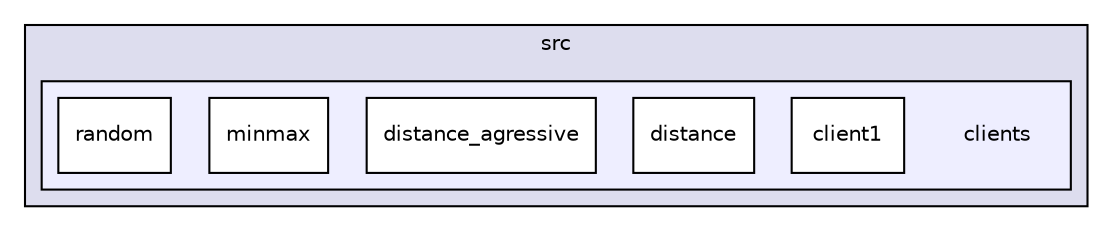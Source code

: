 digraph "/home/quatadah/STUDIES/projects/projetss6-quor-12812/src/clients" {
  compound=true
  node [ fontsize="10", fontname="Helvetica"];
  edge [ labelfontsize="10", labelfontname="Helvetica"];
  subgraph clusterdir_68267d1309a1af8e8297ef4c3efbcdba {
    graph [ bgcolor="#ddddee", pencolor="black", label="src" fontname="Helvetica", fontsize="10", URL="dir_68267d1309a1af8e8297ef4c3efbcdba.html"]
  subgraph clusterdir_44454380e89751d088dd05c94905df2f {
    graph [ bgcolor="#eeeeff", pencolor="black", label="" URL="dir_44454380e89751d088dd05c94905df2f.html"];
    dir_44454380e89751d088dd05c94905df2f [shape=plaintext label="clients"];
    dir_b9cba1465b1aef4ba7747cb266b5d1fc [shape=box label="client1" color="black" fillcolor="white" style="filled" URL="dir_b9cba1465b1aef4ba7747cb266b5d1fc.html"];
    dir_4ac89958c9e4c6cf38ca4d975e44b0eb [shape=box label="distance" color="black" fillcolor="white" style="filled" URL="dir_4ac89958c9e4c6cf38ca4d975e44b0eb.html"];
    dir_b7cab8afc5dd35f85497fc9ebd3db011 [shape=box label="distance_agressive" color="black" fillcolor="white" style="filled" URL="dir_b7cab8afc5dd35f85497fc9ebd3db011.html"];
    dir_b8ad0fc4c7853e3ba17f02b8969e6d12 [shape=box label="minmax" color="black" fillcolor="white" style="filled" URL="dir_b8ad0fc4c7853e3ba17f02b8969e6d12.html"];
    dir_53f54b2681a82d7b7e425516ccf7b010 [shape=box label="random" color="black" fillcolor="white" style="filled" URL="dir_53f54b2681a82d7b7e425516ccf7b010.html"];
  }
  }
}
